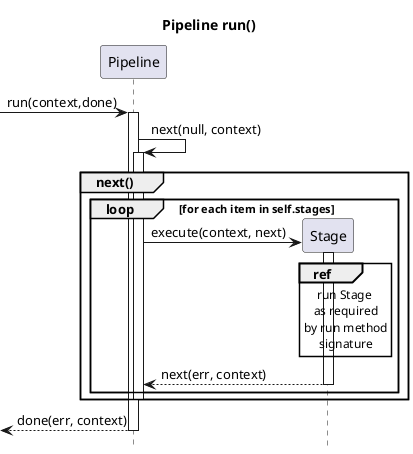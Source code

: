 @startuml
title Pipeline run()
hide footbox

[-> Pipeline: run(context,done)
activate Pipeline
Pipeline-> Pipeline: next(null, context)
group next() 
activate Pipeline
	loop for each item in self.stages
		create Stage
		Pipeline -> Stage: execute(context, next)
		activate Stage
		ref over Stage 
			run Stage 
			as required
			by run method
			signature
		end
		Stage--> Pipeline: next(err, context)
		deactivate Stage
	end
deactivate Pipeline
end
[<-- Pipeline: done(err, context)
deactivate Pipeline
@enduml